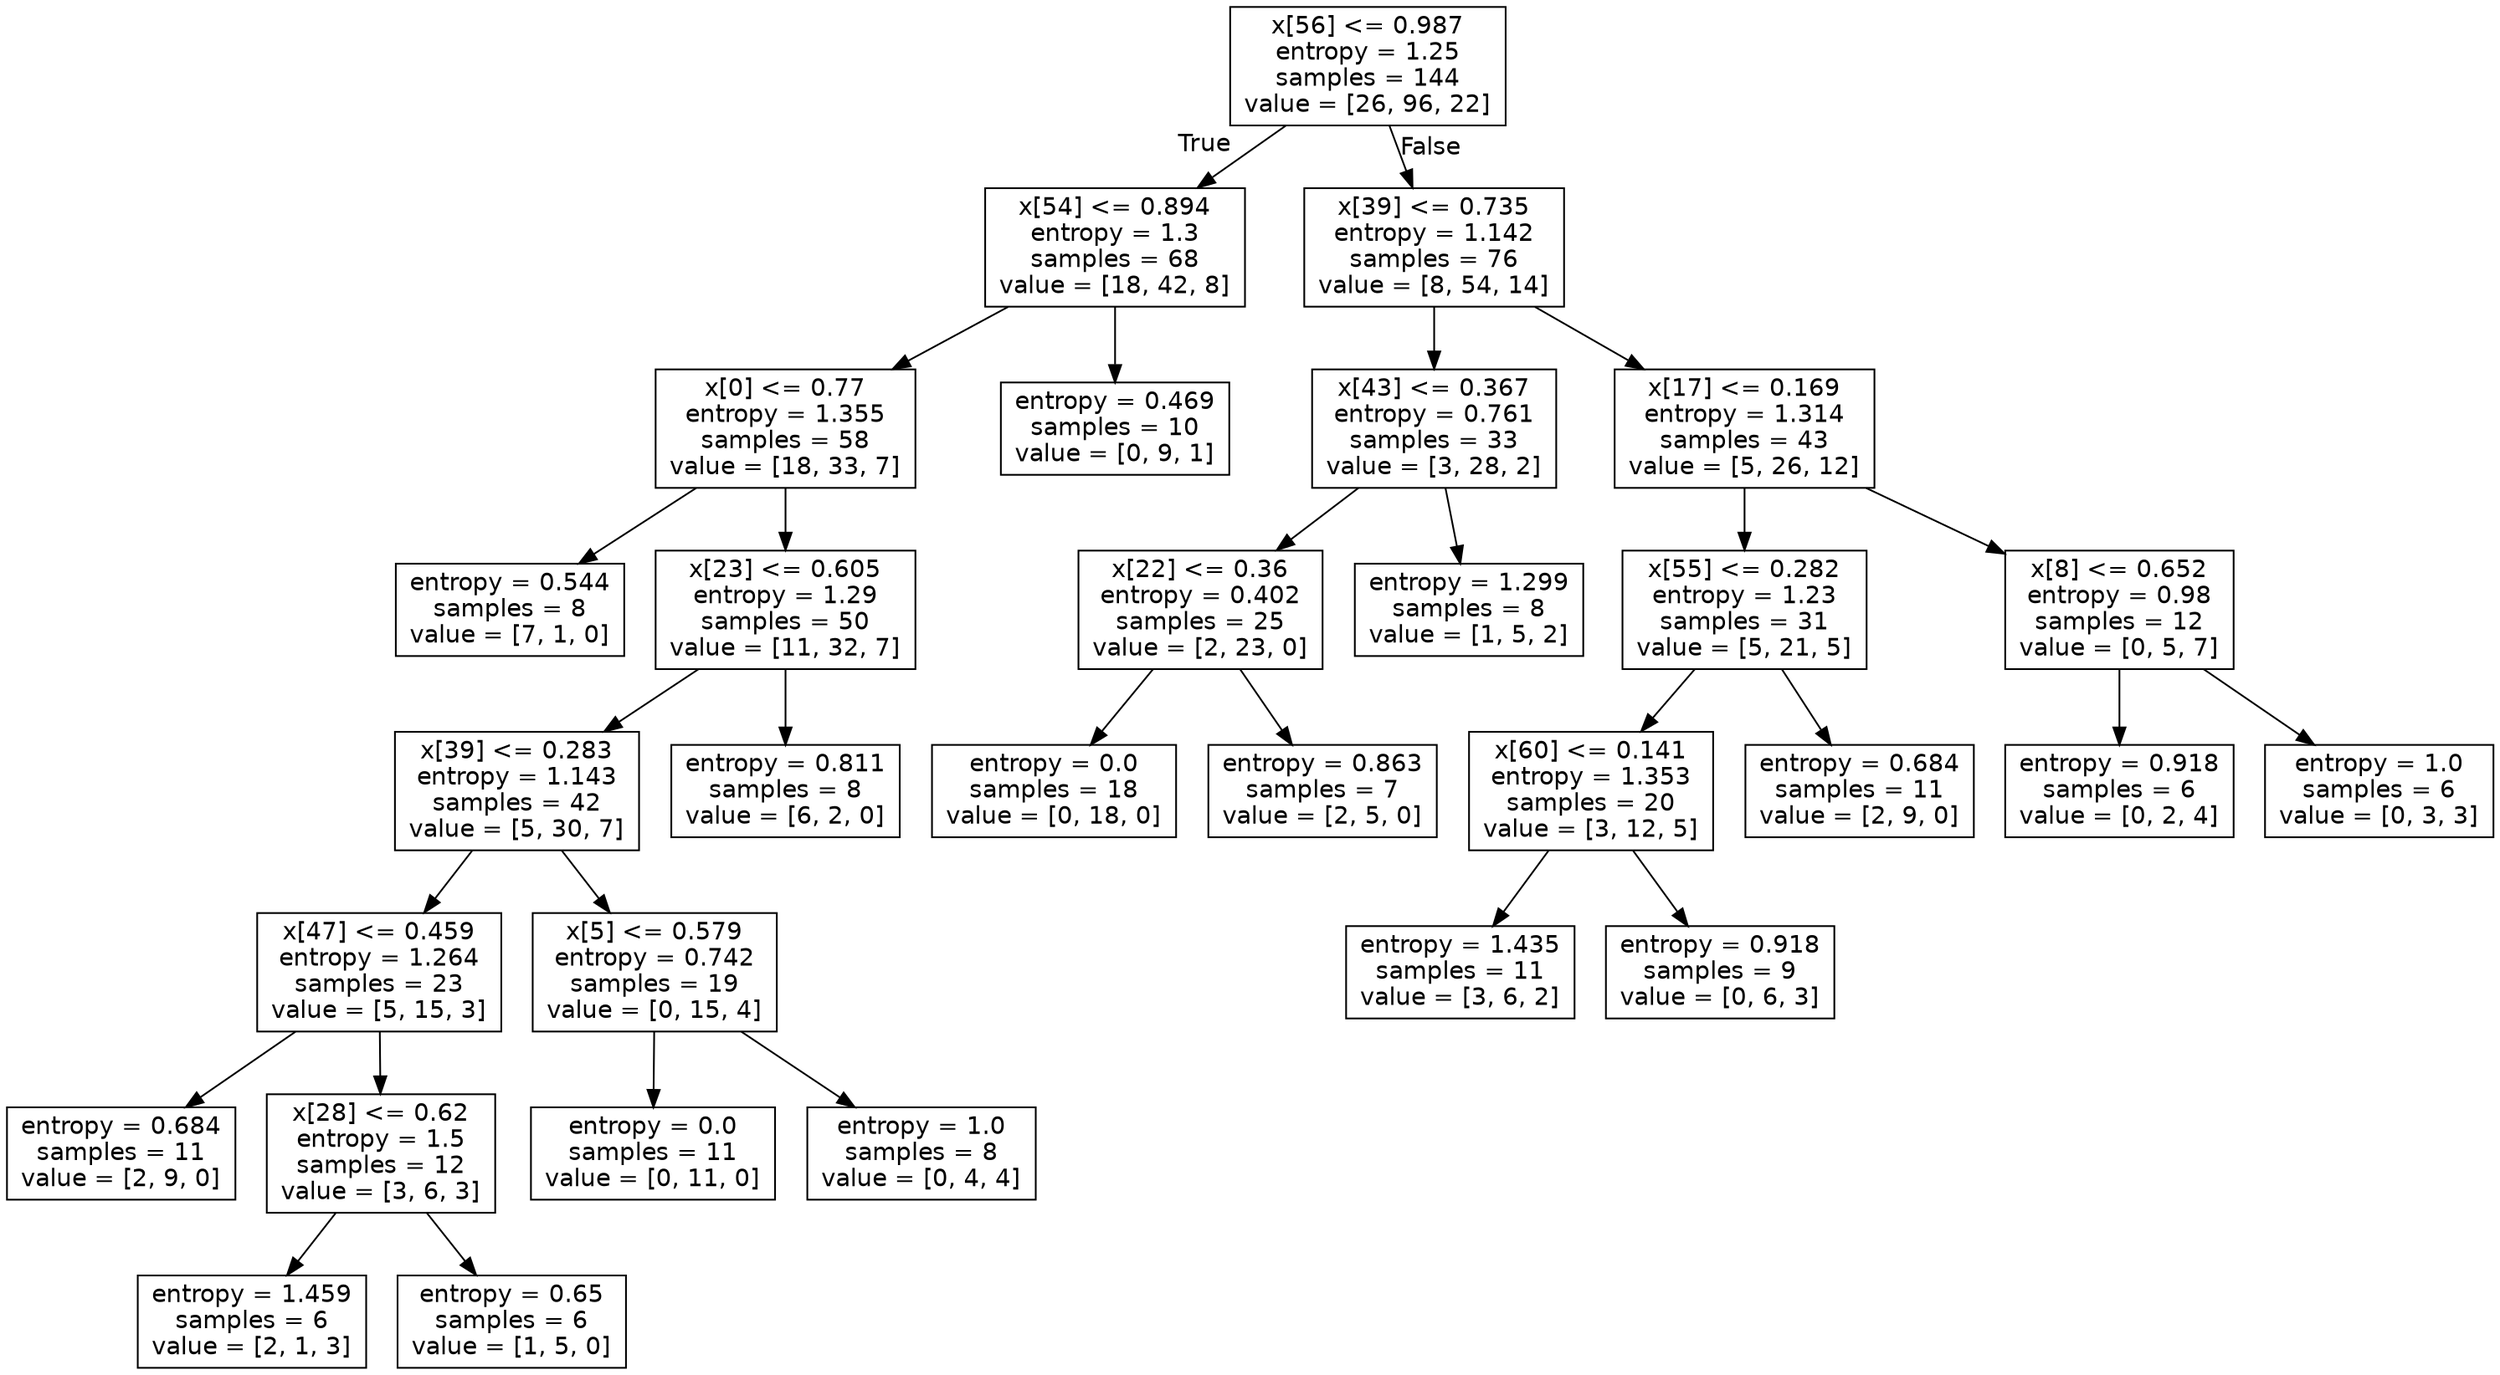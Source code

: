 digraph Tree {
node [shape=box, fontname="helvetica"] ;
edge [fontname="helvetica"] ;
0 [label="x[56] <= 0.987\nentropy = 1.25\nsamples = 144\nvalue = [26, 96, 22]"] ;
1 [label="x[54] <= 0.894\nentropy = 1.3\nsamples = 68\nvalue = [18, 42, 8]"] ;
0 -> 1 [labeldistance=2.5, labelangle=45, headlabel="True"] ;
2 [label="x[0] <= 0.77\nentropy = 1.355\nsamples = 58\nvalue = [18, 33, 7]"] ;
1 -> 2 ;
3 [label="entropy = 0.544\nsamples = 8\nvalue = [7, 1, 0]"] ;
2 -> 3 ;
4 [label="x[23] <= 0.605\nentropy = 1.29\nsamples = 50\nvalue = [11, 32, 7]"] ;
2 -> 4 ;
5 [label="x[39] <= 0.283\nentropy = 1.143\nsamples = 42\nvalue = [5, 30, 7]"] ;
4 -> 5 ;
6 [label="x[47] <= 0.459\nentropy = 1.264\nsamples = 23\nvalue = [5, 15, 3]"] ;
5 -> 6 ;
7 [label="entropy = 0.684\nsamples = 11\nvalue = [2, 9, 0]"] ;
6 -> 7 ;
8 [label="x[28] <= 0.62\nentropy = 1.5\nsamples = 12\nvalue = [3, 6, 3]"] ;
6 -> 8 ;
9 [label="entropy = 1.459\nsamples = 6\nvalue = [2, 1, 3]"] ;
8 -> 9 ;
10 [label="entropy = 0.65\nsamples = 6\nvalue = [1, 5, 0]"] ;
8 -> 10 ;
11 [label="x[5] <= 0.579\nentropy = 0.742\nsamples = 19\nvalue = [0, 15, 4]"] ;
5 -> 11 ;
12 [label="entropy = 0.0\nsamples = 11\nvalue = [0, 11, 0]"] ;
11 -> 12 ;
13 [label="entropy = 1.0\nsamples = 8\nvalue = [0, 4, 4]"] ;
11 -> 13 ;
14 [label="entropy = 0.811\nsamples = 8\nvalue = [6, 2, 0]"] ;
4 -> 14 ;
15 [label="entropy = 0.469\nsamples = 10\nvalue = [0, 9, 1]"] ;
1 -> 15 ;
16 [label="x[39] <= 0.735\nentropy = 1.142\nsamples = 76\nvalue = [8, 54, 14]"] ;
0 -> 16 [labeldistance=2.5, labelangle=-45, headlabel="False"] ;
17 [label="x[43] <= 0.367\nentropy = 0.761\nsamples = 33\nvalue = [3, 28, 2]"] ;
16 -> 17 ;
18 [label="x[22] <= 0.36\nentropy = 0.402\nsamples = 25\nvalue = [2, 23, 0]"] ;
17 -> 18 ;
19 [label="entropy = 0.0\nsamples = 18\nvalue = [0, 18, 0]"] ;
18 -> 19 ;
20 [label="entropy = 0.863\nsamples = 7\nvalue = [2, 5, 0]"] ;
18 -> 20 ;
21 [label="entropy = 1.299\nsamples = 8\nvalue = [1, 5, 2]"] ;
17 -> 21 ;
22 [label="x[17] <= 0.169\nentropy = 1.314\nsamples = 43\nvalue = [5, 26, 12]"] ;
16 -> 22 ;
23 [label="x[55] <= 0.282\nentropy = 1.23\nsamples = 31\nvalue = [5, 21, 5]"] ;
22 -> 23 ;
24 [label="x[60] <= 0.141\nentropy = 1.353\nsamples = 20\nvalue = [3, 12, 5]"] ;
23 -> 24 ;
25 [label="entropy = 1.435\nsamples = 11\nvalue = [3, 6, 2]"] ;
24 -> 25 ;
26 [label="entropy = 0.918\nsamples = 9\nvalue = [0, 6, 3]"] ;
24 -> 26 ;
27 [label="entropy = 0.684\nsamples = 11\nvalue = [2, 9, 0]"] ;
23 -> 27 ;
28 [label="x[8] <= 0.652\nentropy = 0.98\nsamples = 12\nvalue = [0, 5, 7]"] ;
22 -> 28 ;
29 [label="entropy = 0.918\nsamples = 6\nvalue = [0, 2, 4]"] ;
28 -> 29 ;
30 [label="entropy = 1.0\nsamples = 6\nvalue = [0, 3, 3]"] ;
28 -> 30 ;
}